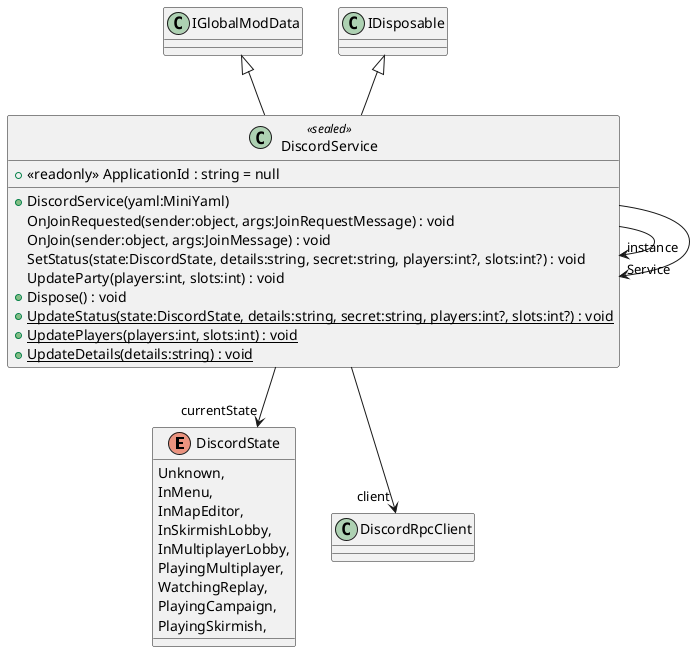 @startuml
enum DiscordState {
    Unknown,
    InMenu,
    InMapEditor,
    InSkirmishLobby,
    InMultiplayerLobby,
    PlayingMultiplayer,
    WatchingReplay,
    PlayingCampaign,
    PlayingSkirmish,
}
class DiscordService <<sealed>> {
    + <<readonly>> ApplicationId : string = null
    + DiscordService(yaml:MiniYaml)
    OnJoinRequested(sender:object, args:JoinRequestMessage) : void
    OnJoin(sender:object, args:JoinMessage) : void
    SetStatus(state:DiscordState, details:string, secret:string, players:int?, slots:int?) : void
    UpdateParty(players:int, slots:int) : void
    + Dispose() : void
    + {static} UpdateStatus(state:DiscordState, details:string, secret:string, players:int?, slots:int?) : void
    + {static} UpdatePlayers(players:int, slots:int) : void
    + {static} UpdateDetails(details:string) : void
}
IGlobalModData <|-- DiscordService
IDisposable <|-- DiscordService
DiscordService --> "client" DiscordRpcClient
DiscordService --> "currentState" DiscordState
DiscordService --> "instance" DiscordService
DiscordService --> "Service" DiscordService
@enduml
